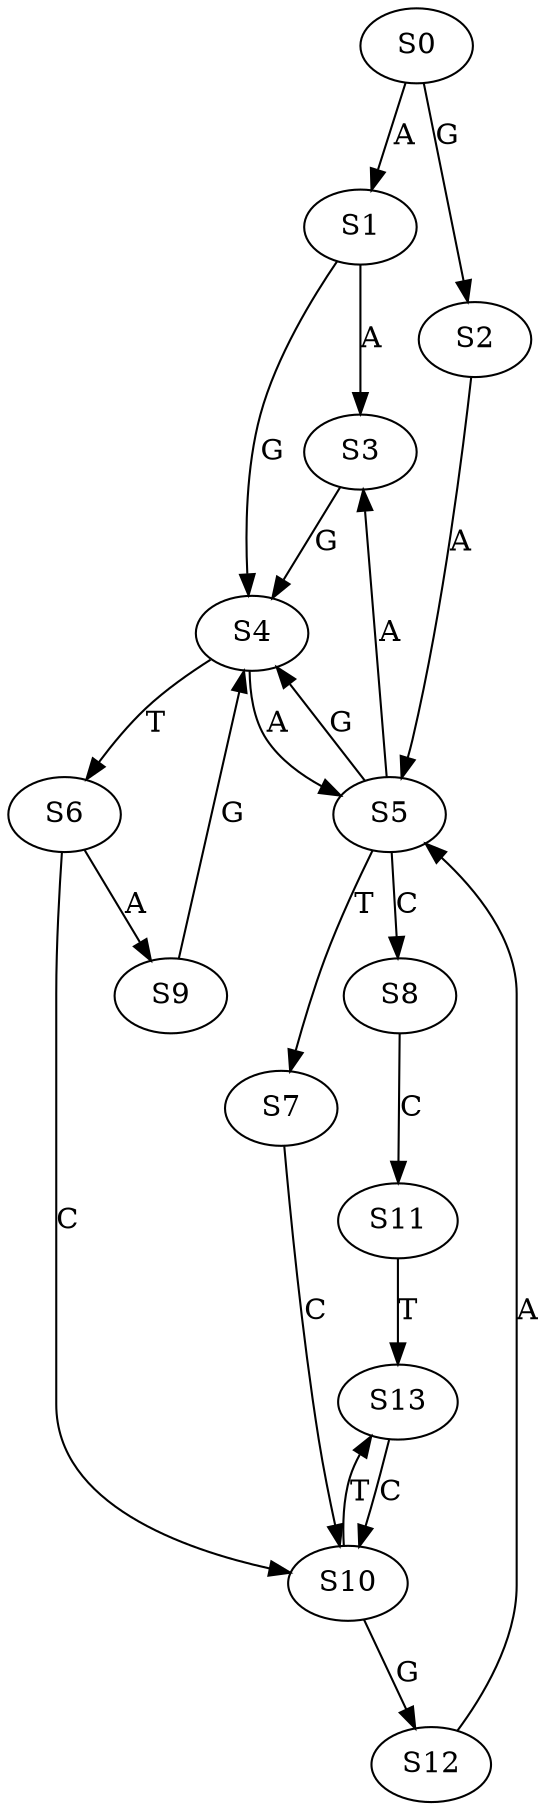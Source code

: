 strict digraph  {
	S0 -> S1 [ label = A ];
	S0 -> S2 [ label = G ];
	S1 -> S3 [ label = A ];
	S1 -> S4 [ label = G ];
	S2 -> S5 [ label = A ];
	S3 -> S4 [ label = G ];
	S4 -> S6 [ label = T ];
	S4 -> S5 [ label = A ];
	S5 -> S3 [ label = A ];
	S5 -> S4 [ label = G ];
	S5 -> S7 [ label = T ];
	S5 -> S8 [ label = C ];
	S6 -> S9 [ label = A ];
	S6 -> S10 [ label = C ];
	S7 -> S10 [ label = C ];
	S8 -> S11 [ label = C ];
	S9 -> S4 [ label = G ];
	S10 -> S12 [ label = G ];
	S10 -> S13 [ label = T ];
	S11 -> S13 [ label = T ];
	S12 -> S5 [ label = A ];
	S13 -> S10 [ label = C ];
}
